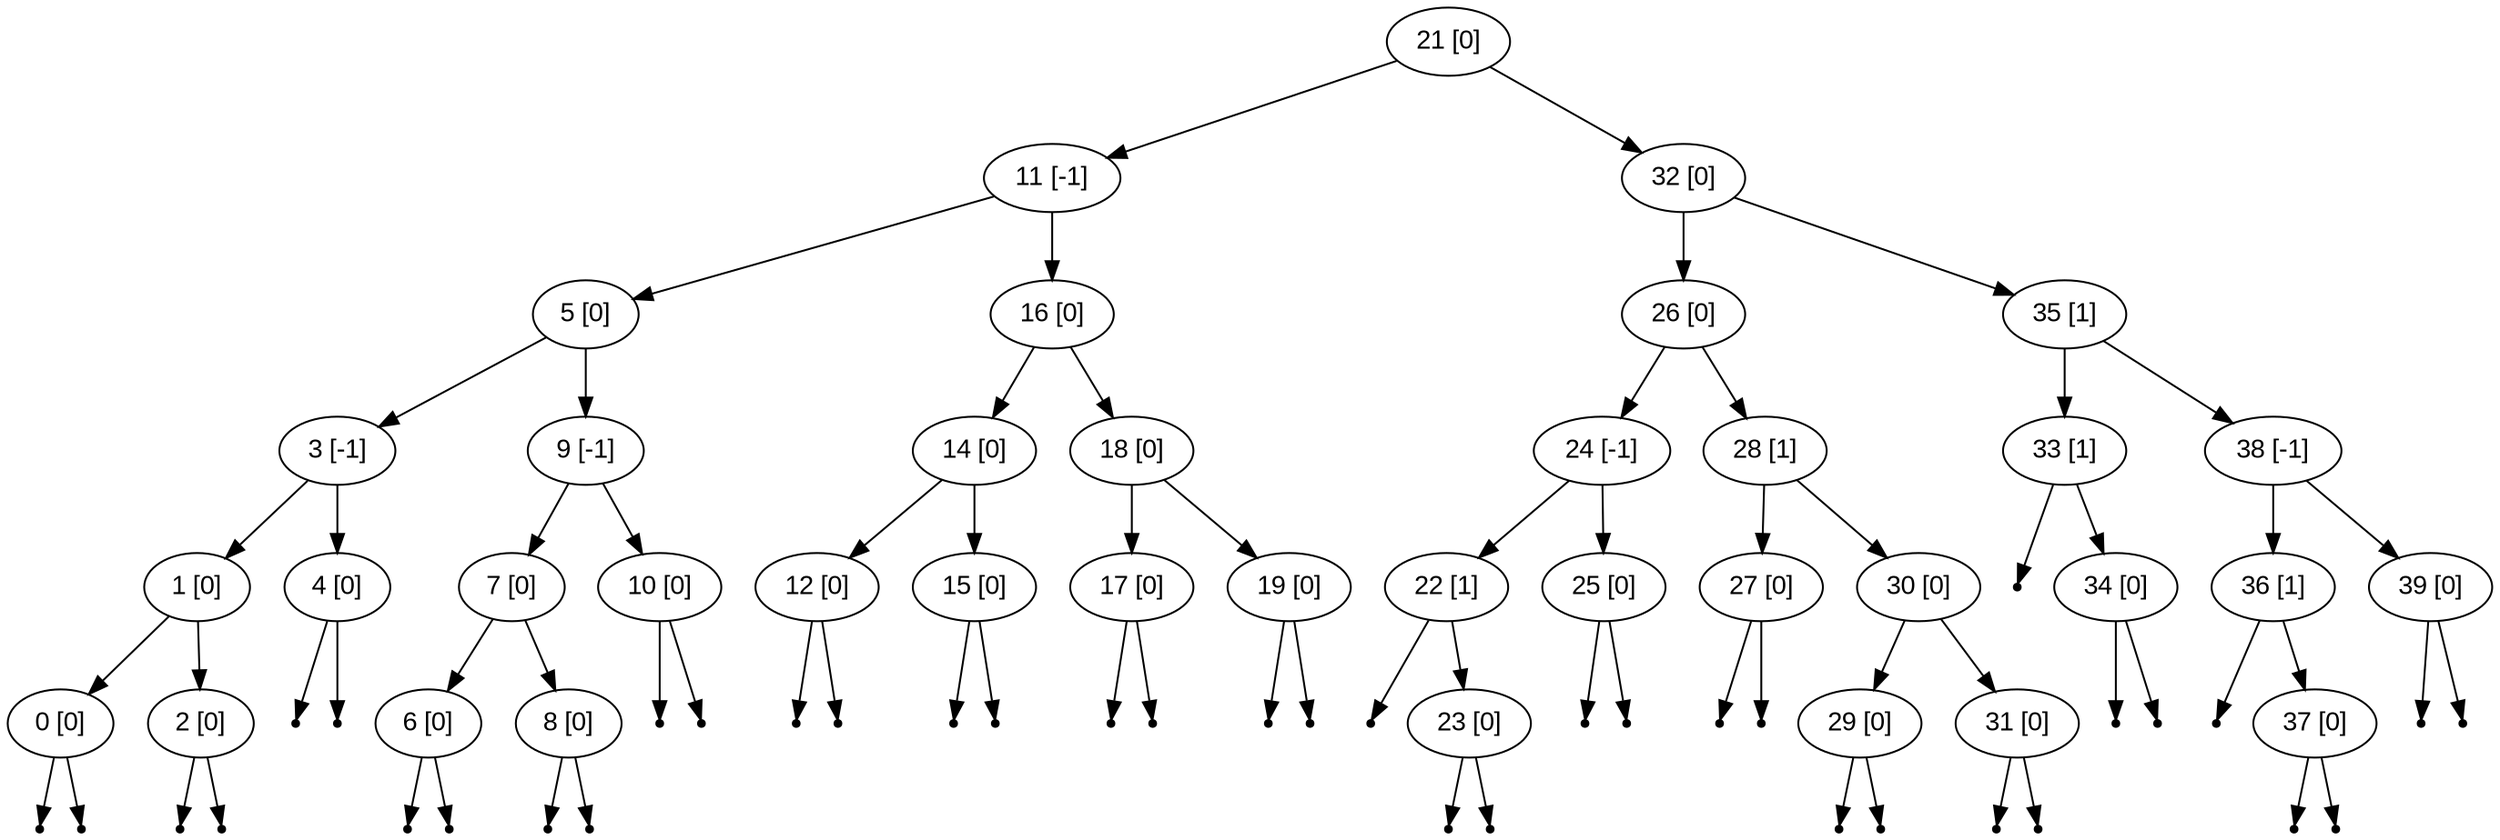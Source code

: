 digraph BST {
    node [fontname="Arial"];
    "21 [0]" -> "11 [-1]";
    "21 [0]" -> "32 [0]";
    "11 [-1]" -> "5 [0]";
    "11 [-1]" -> "16 [0]";
    "5 [0]" -> "3 [-1]";
    "5 [0]" -> "9 [-1]";
    "3 [-1]" -> "1 [0]";
    "3 [-1]" -> "4 [0]";
    "1 [0]" -> "0 [0]";
    "1 [0]" -> "2 [0]";
    null82 [shape=point];
    "0 [0]" -> "null82"
    null83 [shape=point];
    "0 [0]" -> "null83"
    null84 [shape=point];
    "2 [0]" -> "null84"
    null85 [shape=point];
    "2 [0]" -> "null85"
    null86 [shape=point];
    "4 [0]" -> "null86"
    null87 [shape=point];
    "4 [0]" -> "null87"
    "9 [-1]" -> "7 [0]";
    "9 [-1]" -> "10 [0]";
    "7 [0]" -> "6 [0]";
    "7 [0]" -> "8 [0]";
    null88 [shape=point];
    "6 [0]" -> "null88"
    null89 [shape=point];
    "6 [0]" -> "null89"
    null90 [shape=point];
    "8 [0]" -> "null90"
    null91 [shape=point];
    "8 [0]" -> "null91"
    null92 [shape=point];
    "10 [0]" -> "null92"
    null93 [shape=point];
    "10 [0]" -> "null93"
    "16 [0]" -> "14 [0]";
    "16 [0]" -> "18 [0]";
    "14 [0]" -> "12 [0]";
    "14 [0]" -> "15 [0]";
    null94 [shape=point];
    "12 [0]" -> "null94"
    null95 [shape=point];
    "12 [0]" -> "null95"
    null96 [shape=point];
    "15 [0]" -> "null96"
    null97 [shape=point];
    "15 [0]" -> "null97"
    "18 [0]" -> "17 [0]";
    "18 [0]" -> "19 [0]";
    null98 [shape=point];
    "17 [0]" -> "null98"
    null99 [shape=point];
    "17 [0]" -> "null99"
    null100 [shape=point];
    "19 [0]" -> "null100"
    null101 [shape=point];
    "19 [0]" -> "null101"
    "32 [0]" -> "26 [0]";
    "32 [0]" -> "35 [1]";
    "26 [0]" -> "24 [-1]";
    "26 [0]" -> "28 [1]";
    "24 [-1]" -> "22 [1]";
    "24 [-1]" -> "25 [0]";
    null102 [shape=point];
    "22 [1]" -> "null102"
    "22 [1]" -> "23 [0]";
    null103 [shape=point];
    "23 [0]" -> "null103"
    null104 [shape=point];
    "23 [0]" -> "null104"
    null105 [shape=point];
    "25 [0]" -> "null105"
    null106 [shape=point];
    "25 [0]" -> "null106"
    "28 [1]" -> "27 [0]";
    "28 [1]" -> "30 [0]";
    null107 [shape=point];
    "27 [0]" -> "null107"
    null108 [shape=point];
    "27 [0]" -> "null108"
    "30 [0]" -> "29 [0]";
    "30 [0]" -> "31 [0]";
    null109 [shape=point];
    "29 [0]" -> "null109"
    null110 [shape=point];
    "29 [0]" -> "null110"
    null111 [shape=point];
    "31 [0]" -> "null111"
    null112 [shape=point];
    "31 [0]" -> "null112"
    "35 [1]" -> "33 [1]";
    "35 [1]" -> "38 [-1]";
    null113 [shape=point];
    "33 [1]" -> "null113"
    "33 [1]" -> "34 [0]";
    null114 [shape=point];
    "34 [0]" -> "null114"
    null115 [shape=point];
    "34 [0]" -> "null115"
    "38 [-1]" -> "36 [1]";
    "38 [-1]" -> "39 [0]";
    null116 [shape=point];
    "36 [1]" -> "null116"
    "36 [1]" -> "37 [0]";
    null117 [shape=point];
    "37 [0]" -> "null117"
    null118 [shape=point];
    "37 [0]" -> "null118"
    null119 [shape=point];
    "39 [0]" -> "null119"
    null120 [shape=point];
    "39 [0]" -> "null120"
}
